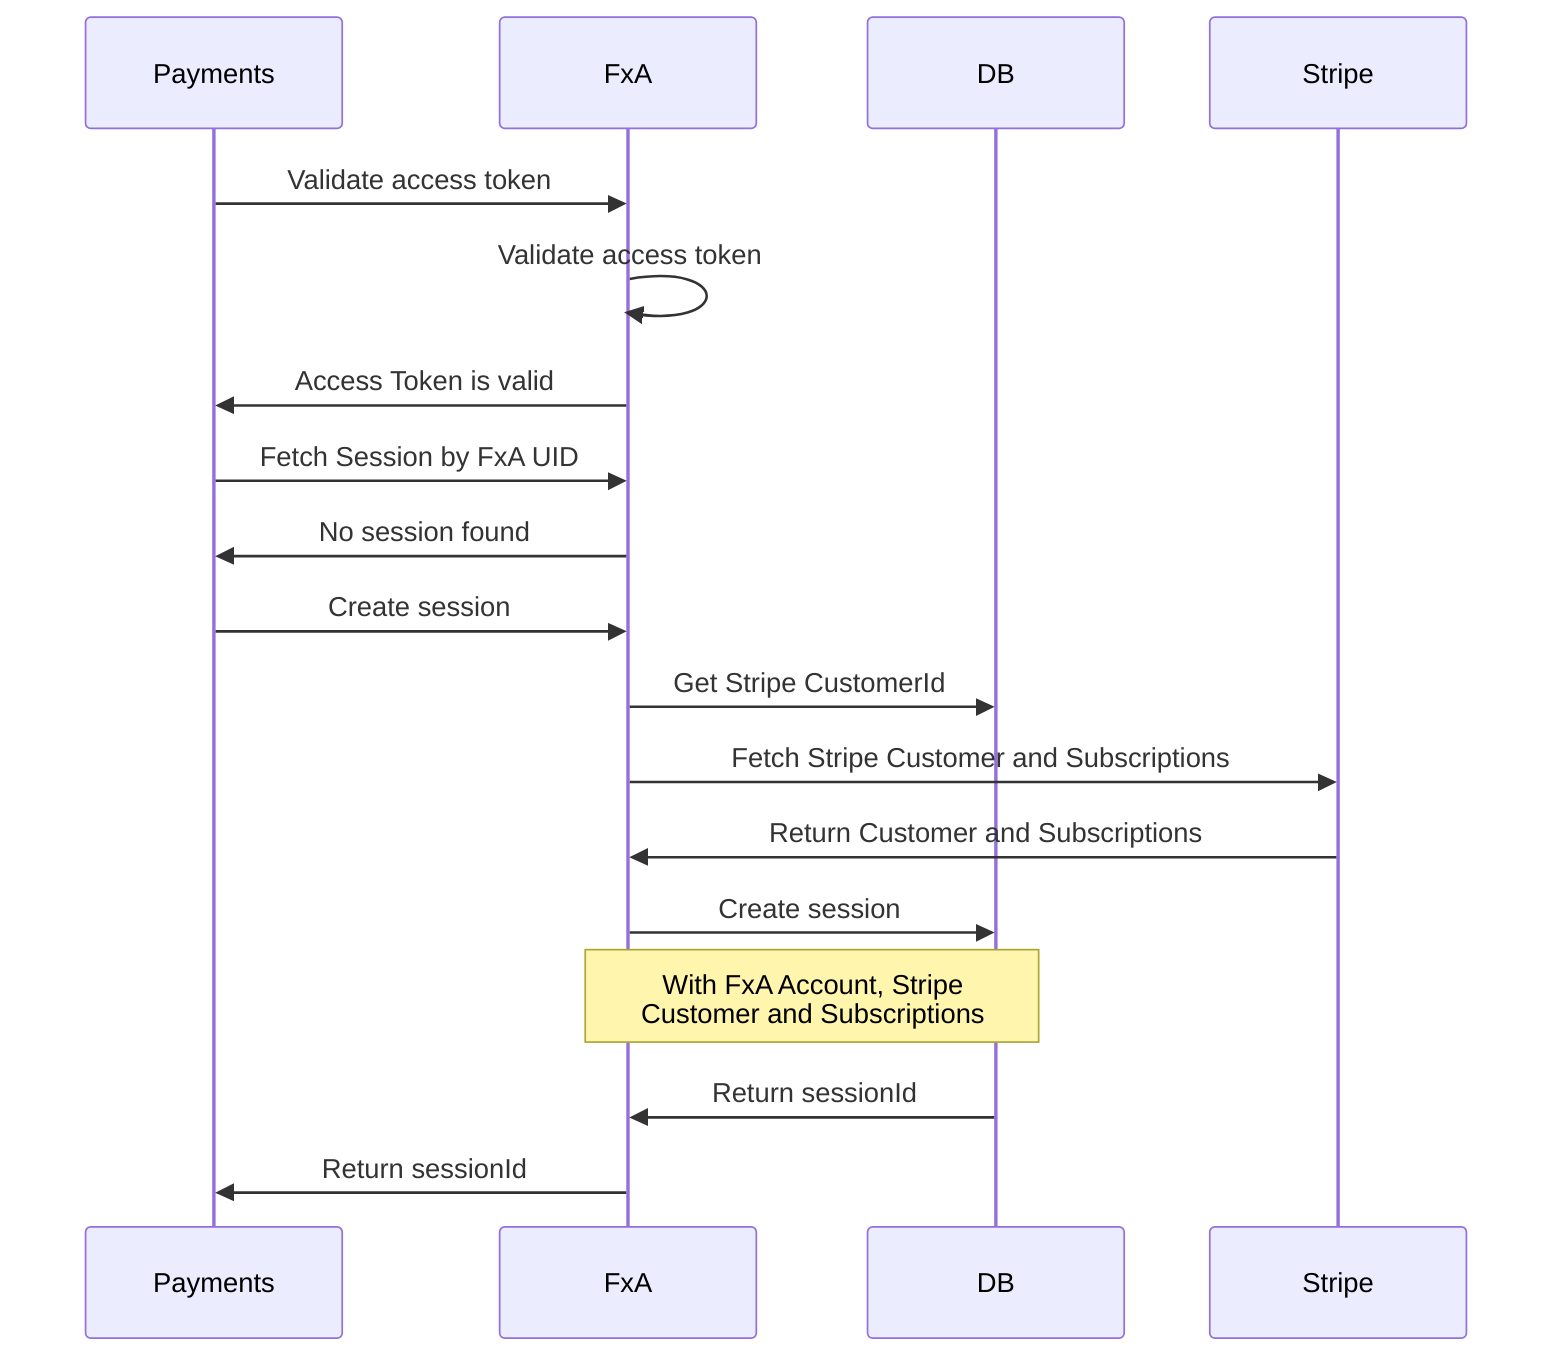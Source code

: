 sequenceDiagram
    participant P as Payments
    participant F as FxA
    participant D as DB
    participant S as Stripe

    P->>F: Validate access token
    F->>F: Validate access token
    F->>P: Access Token is valid
    P->>F: Fetch Session by FxA UID
    F->>P: No session found
    P->>F: Create session
    F->>D: Get Stripe CustomerId
    F->>S: Fetch Stripe Customer and Subscriptions
    S->>F: Return Customer and Subscriptions
    F->>D: Create session 
    Note over F,D: With FxA Account, Stripe<br/>Customer and Subscriptions
    D->>F: Return sessionId
    F->>P: Return sessionId